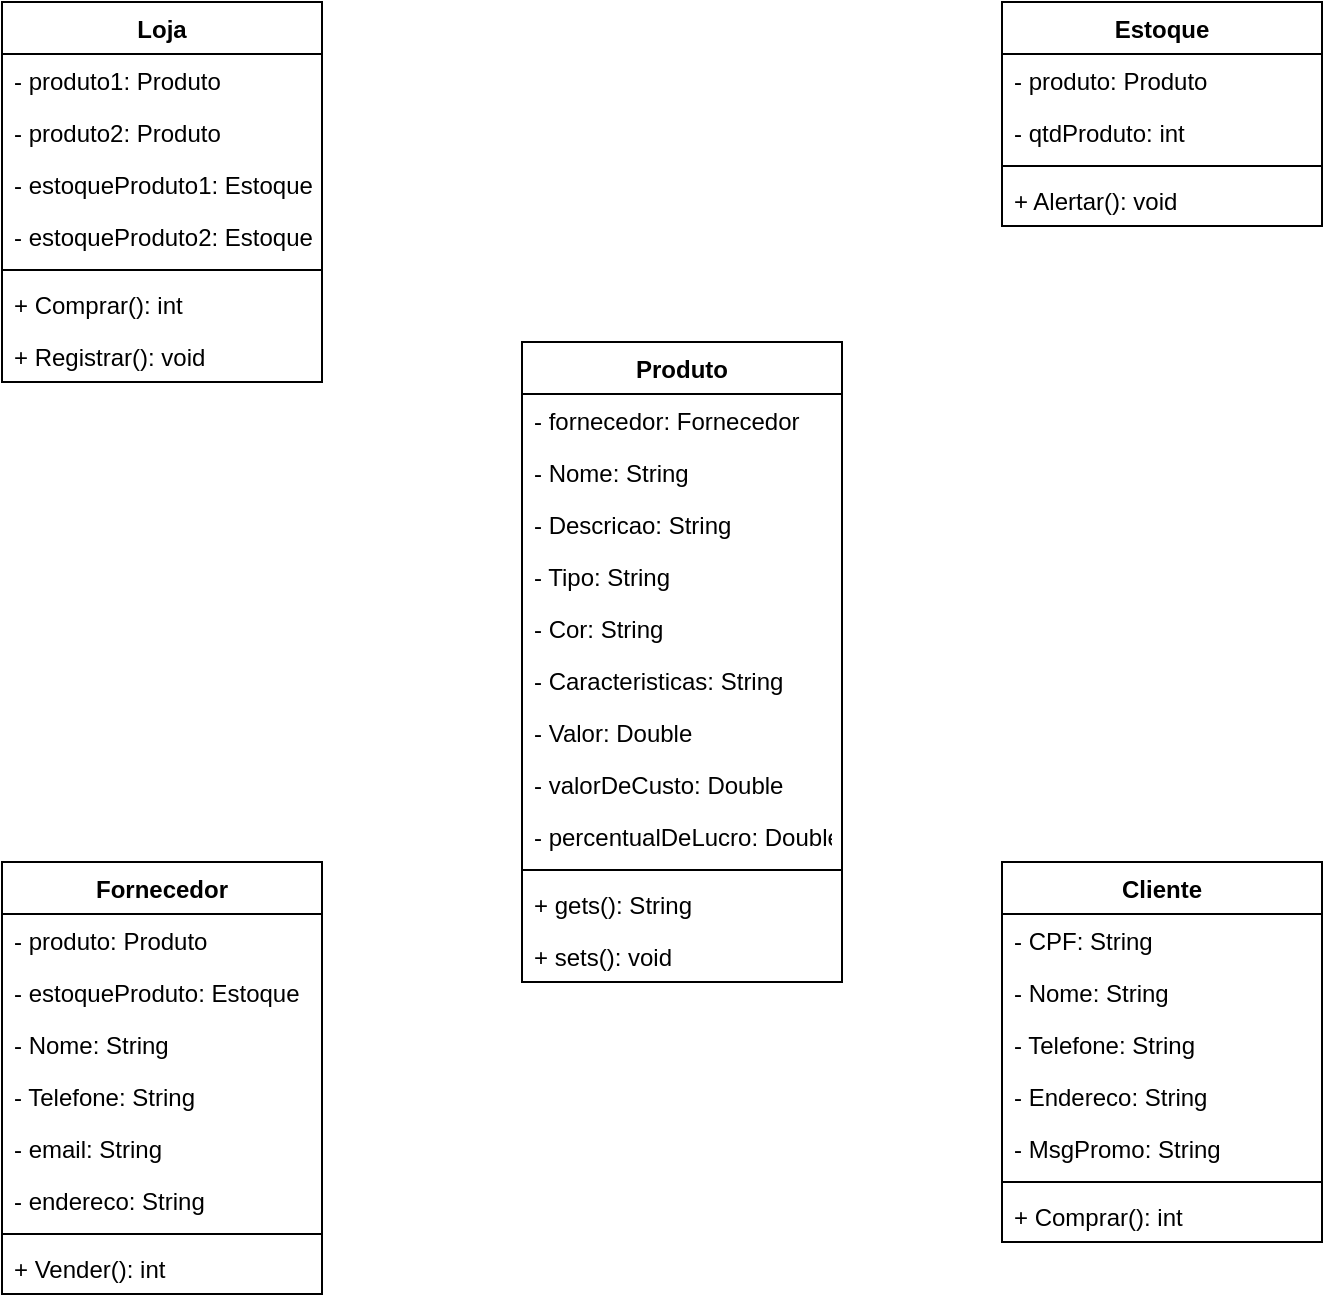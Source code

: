 <mxfile version="20.3.3" type="github">
  <diagram id="C5RBs43oDa-KdzZeNtuy" name="Page-1">
    <mxGraphModel dx="1422" dy="794" grid="1" gridSize="10" guides="1" tooltips="1" connect="1" arrows="1" fold="1" page="1" pageScale="1" pageWidth="827" pageHeight="1169" math="0" shadow="0">
      <root>
        <mxCell id="WIyWlLk6GJQsqaUBKTNV-0" />
        <mxCell id="WIyWlLk6GJQsqaUBKTNV-1" parent="WIyWlLk6GJQsqaUBKTNV-0" />
        <mxCell id="EBpQkNlJ8Tler6ktSp6Y-1" value="Loja" style="swimlane;fontStyle=1;align=center;verticalAlign=top;childLayout=stackLayout;horizontal=1;startSize=26;horizontalStack=0;resizeParent=1;resizeParentMax=0;resizeLast=0;collapsible=1;marginBottom=0;" parent="WIyWlLk6GJQsqaUBKTNV-1" vertex="1">
          <mxGeometry x="90" y="130" width="160" height="190" as="geometry" />
        </mxCell>
        <mxCell id="EBpQkNlJ8Tler6ktSp6Y-2" value="- produto1: Produto" style="text;strokeColor=none;fillColor=none;align=left;verticalAlign=top;spacingLeft=4;spacingRight=4;overflow=hidden;rotatable=0;points=[[0,0.5],[1,0.5]];portConstraint=eastwest;" parent="EBpQkNlJ8Tler6ktSp6Y-1" vertex="1">
          <mxGeometry y="26" width="160" height="26" as="geometry" />
        </mxCell>
        <mxCell id="EBpQkNlJ8Tler6ktSp6Y-3" value="- produto2: Produto" style="text;strokeColor=none;fillColor=none;align=left;verticalAlign=top;spacingLeft=4;spacingRight=4;overflow=hidden;rotatable=0;points=[[0,0.5],[1,0.5]];portConstraint=eastwest;" parent="EBpQkNlJ8Tler6ktSp6Y-1" vertex="1">
          <mxGeometry y="52" width="160" height="26" as="geometry" />
        </mxCell>
        <mxCell id="hcRRkCjjBLkZsx5Fc43L-36" value="- estoqueProduto1: Estoque" style="text;strokeColor=none;fillColor=none;align=left;verticalAlign=top;spacingLeft=4;spacingRight=4;overflow=hidden;rotatable=0;points=[[0,0.5],[1,0.5]];portConstraint=eastwest;" vertex="1" parent="EBpQkNlJ8Tler6ktSp6Y-1">
          <mxGeometry y="78" width="160" height="26" as="geometry" />
        </mxCell>
        <mxCell id="hcRRkCjjBLkZsx5Fc43L-37" value="- estoqueProduto2: Estoque" style="text;strokeColor=none;fillColor=none;align=left;verticalAlign=top;spacingLeft=4;spacingRight=4;overflow=hidden;rotatable=0;points=[[0,0.5],[1,0.5]];portConstraint=eastwest;" vertex="1" parent="EBpQkNlJ8Tler6ktSp6Y-1">
          <mxGeometry y="104" width="160" height="26" as="geometry" />
        </mxCell>
        <mxCell id="EBpQkNlJ8Tler6ktSp6Y-4" value="" style="line;strokeWidth=1;fillColor=none;align=left;verticalAlign=middle;spacingTop=-1;spacingLeft=3;spacingRight=3;rotatable=0;labelPosition=right;points=[];portConstraint=eastwest;" parent="EBpQkNlJ8Tler6ktSp6Y-1" vertex="1">
          <mxGeometry y="130" width="160" height="8" as="geometry" />
        </mxCell>
        <mxCell id="EBpQkNlJ8Tler6ktSp6Y-5" value="+ Comprar(): int" style="text;strokeColor=none;fillColor=none;align=left;verticalAlign=top;spacingLeft=4;spacingRight=4;overflow=hidden;rotatable=0;points=[[0,0.5],[1,0.5]];portConstraint=eastwest;" parent="EBpQkNlJ8Tler6ktSp6Y-1" vertex="1">
          <mxGeometry y="138" width="160" height="26" as="geometry" />
        </mxCell>
        <mxCell id="EBpQkNlJ8Tler6ktSp6Y-6" value="+ Registrar(): void" style="text;strokeColor=none;fillColor=none;align=left;verticalAlign=top;spacingLeft=4;spacingRight=4;overflow=hidden;rotatable=0;points=[[0,0.5],[1,0.5]];portConstraint=eastwest;" parent="EBpQkNlJ8Tler6ktSp6Y-1" vertex="1">
          <mxGeometry y="164" width="160" height="26" as="geometry" />
        </mxCell>
        <mxCell id="EBpQkNlJ8Tler6ktSp6Y-18" value="Fornecedor" style="swimlane;fontStyle=1;align=center;verticalAlign=top;childLayout=stackLayout;horizontal=1;startSize=26;horizontalStack=0;resizeParent=1;resizeParentMax=0;resizeLast=0;collapsible=1;marginBottom=0;" parent="WIyWlLk6GJQsqaUBKTNV-1" vertex="1">
          <mxGeometry x="90" y="560" width="160" height="216" as="geometry" />
        </mxCell>
        <mxCell id="EBpQkNlJ8Tler6ktSp6Y-19" value="- produto: Produto" style="text;strokeColor=none;fillColor=none;align=left;verticalAlign=top;spacingLeft=4;spacingRight=4;overflow=hidden;rotatable=0;points=[[0,0.5],[1,0.5]];portConstraint=eastwest;" parent="EBpQkNlJ8Tler6ktSp6Y-18" vertex="1">
          <mxGeometry y="26" width="160" height="26" as="geometry" />
        </mxCell>
        <mxCell id="hcRRkCjjBLkZsx5Fc43L-25" value="- estoqueProduto: Estoque" style="text;strokeColor=none;fillColor=none;align=left;verticalAlign=top;spacingLeft=4;spacingRight=4;overflow=hidden;rotatable=0;points=[[0,0.5],[1,0.5]];portConstraint=eastwest;" vertex="1" parent="EBpQkNlJ8Tler6ktSp6Y-18">
          <mxGeometry y="52" width="160" height="26" as="geometry" />
        </mxCell>
        <mxCell id="hcRRkCjjBLkZsx5Fc43L-24" value="- Nome: String" style="text;strokeColor=none;fillColor=none;align=left;verticalAlign=top;spacingLeft=4;spacingRight=4;overflow=hidden;rotatable=0;points=[[0,0.5],[1,0.5]];portConstraint=eastwest;" vertex="1" parent="EBpQkNlJ8Tler6ktSp6Y-18">
          <mxGeometry y="78" width="160" height="26" as="geometry" />
        </mxCell>
        <mxCell id="hcRRkCjjBLkZsx5Fc43L-21" value="- Telefone: String" style="text;strokeColor=none;fillColor=none;align=left;verticalAlign=top;spacingLeft=4;spacingRight=4;overflow=hidden;rotatable=0;points=[[0,0.5],[1,0.5]];portConstraint=eastwest;" vertex="1" parent="EBpQkNlJ8Tler6ktSp6Y-18">
          <mxGeometry y="104" width="160" height="26" as="geometry" />
        </mxCell>
        <mxCell id="hcRRkCjjBLkZsx5Fc43L-22" value="- email: String" style="text;strokeColor=none;fillColor=none;align=left;verticalAlign=top;spacingLeft=4;spacingRight=4;overflow=hidden;rotatable=0;points=[[0,0.5],[1,0.5]];portConstraint=eastwest;" vertex="1" parent="EBpQkNlJ8Tler6ktSp6Y-18">
          <mxGeometry y="130" width="160" height="26" as="geometry" />
        </mxCell>
        <mxCell id="hcRRkCjjBLkZsx5Fc43L-23" value="- endereco: String" style="text;strokeColor=none;fillColor=none;align=left;verticalAlign=top;spacingLeft=4;spacingRight=4;overflow=hidden;rotatable=0;points=[[0,0.5],[1,0.5]];portConstraint=eastwest;" vertex="1" parent="EBpQkNlJ8Tler6ktSp6Y-18">
          <mxGeometry y="156" width="160" height="26" as="geometry" />
        </mxCell>
        <mxCell id="EBpQkNlJ8Tler6ktSp6Y-20" value="" style="line;strokeWidth=1;fillColor=none;align=left;verticalAlign=middle;spacingTop=-1;spacingLeft=3;spacingRight=3;rotatable=0;labelPosition=right;points=[];portConstraint=eastwest;" parent="EBpQkNlJ8Tler6ktSp6Y-18" vertex="1">
          <mxGeometry y="182" width="160" height="8" as="geometry" />
        </mxCell>
        <mxCell id="EBpQkNlJ8Tler6ktSp6Y-21" value="+ Vender(): int" style="text;strokeColor=none;fillColor=none;align=left;verticalAlign=top;spacingLeft=4;spacingRight=4;overflow=hidden;rotatable=0;points=[[0,0.5],[1,0.5]];portConstraint=eastwest;" parent="EBpQkNlJ8Tler6ktSp6Y-18" vertex="1">
          <mxGeometry y="190" width="160" height="26" as="geometry" />
        </mxCell>
        <mxCell id="hcRRkCjjBLkZsx5Fc43L-0" value="Produto" style="swimlane;fontStyle=1;align=center;verticalAlign=top;childLayout=stackLayout;horizontal=1;startSize=26;horizontalStack=0;resizeParent=1;resizeParentMax=0;resizeLast=0;collapsible=1;marginBottom=0;" vertex="1" parent="WIyWlLk6GJQsqaUBKTNV-1">
          <mxGeometry x="350" y="300" width="160" height="320" as="geometry" />
        </mxCell>
        <mxCell id="hcRRkCjjBLkZsx5Fc43L-1" value="- fornecedor: Fornecedor&#xa;" style="text;strokeColor=none;fillColor=none;align=left;verticalAlign=top;spacingLeft=4;spacingRight=4;overflow=hidden;rotatable=0;points=[[0,0.5],[1,0.5]];portConstraint=eastwest;" vertex="1" parent="hcRRkCjjBLkZsx5Fc43L-0">
          <mxGeometry y="26" width="160" height="26" as="geometry" />
        </mxCell>
        <mxCell id="hcRRkCjjBLkZsx5Fc43L-39" value="- Nome: String&#xa;" style="text;strokeColor=none;fillColor=none;align=left;verticalAlign=top;spacingLeft=4;spacingRight=4;overflow=hidden;rotatable=0;points=[[0,0.5],[1,0.5]];portConstraint=eastwest;" vertex="1" parent="hcRRkCjjBLkZsx5Fc43L-0">
          <mxGeometry y="52" width="160" height="26" as="geometry" />
        </mxCell>
        <mxCell id="hcRRkCjjBLkZsx5Fc43L-14" value="- Descricao: String" style="text;strokeColor=none;fillColor=none;align=left;verticalAlign=top;spacingLeft=4;spacingRight=4;overflow=hidden;rotatable=0;points=[[0,0.5],[1,0.5]];portConstraint=eastwest;" vertex="1" parent="hcRRkCjjBLkZsx5Fc43L-0">
          <mxGeometry y="78" width="160" height="26" as="geometry" />
        </mxCell>
        <mxCell id="hcRRkCjjBLkZsx5Fc43L-15" value="- Tipo: String" style="text;strokeColor=none;fillColor=none;align=left;verticalAlign=top;spacingLeft=4;spacingRight=4;overflow=hidden;rotatable=0;points=[[0,0.5],[1,0.5]];portConstraint=eastwest;" vertex="1" parent="hcRRkCjjBLkZsx5Fc43L-0">
          <mxGeometry y="104" width="160" height="26" as="geometry" />
        </mxCell>
        <mxCell id="hcRRkCjjBLkZsx5Fc43L-16" value="- Cor: String" style="text;strokeColor=none;fillColor=none;align=left;verticalAlign=top;spacingLeft=4;spacingRight=4;overflow=hidden;rotatable=0;points=[[0,0.5],[1,0.5]];portConstraint=eastwest;" vertex="1" parent="hcRRkCjjBLkZsx5Fc43L-0">
          <mxGeometry y="130" width="160" height="26" as="geometry" />
        </mxCell>
        <mxCell id="hcRRkCjjBLkZsx5Fc43L-17" value="- Caracteristicas: String" style="text;strokeColor=none;fillColor=none;align=left;verticalAlign=top;spacingLeft=4;spacingRight=4;overflow=hidden;rotatable=0;points=[[0,0.5],[1,0.5]];portConstraint=eastwest;" vertex="1" parent="hcRRkCjjBLkZsx5Fc43L-0">
          <mxGeometry y="156" width="160" height="26" as="geometry" />
        </mxCell>
        <mxCell id="hcRRkCjjBLkZsx5Fc43L-2" value="- Valor: Double" style="text;strokeColor=none;fillColor=none;align=left;verticalAlign=top;spacingLeft=4;spacingRight=4;overflow=hidden;rotatable=0;points=[[0,0.5],[1,0.5]];portConstraint=eastwest;" vertex="1" parent="hcRRkCjjBLkZsx5Fc43L-0">
          <mxGeometry y="182" width="160" height="26" as="geometry" />
        </mxCell>
        <mxCell id="hcRRkCjjBLkZsx5Fc43L-19" value="- valorDeCusto: Double" style="text;strokeColor=none;fillColor=none;align=left;verticalAlign=top;spacingLeft=4;spacingRight=4;overflow=hidden;rotatable=0;points=[[0,0.5],[1,0.5]];portConstraint=eastwest;" vertex="1" parent="hcRRkCjjBLkZsx5Fc43L-0">
          <mxGeometry y="208" width="160" height="26" as="geometry" />
        </mxCell>
        <mxCell id="hcRRkCjjBLkZsx5Fc43L-18" value="- percentualDeLucro: Double" style="text;strokeColor=none;fillColor=none;align=left;verticalAlign=top;spacingLeft=4;spacingRight=4;overflow=hidden;rotatable=0;points=[[0,0.5],[1,0.5]];portConstraint=eastwest;" vertex="1" parent="hcRRkCjjBLkZsx5Fc43L-0">
          <mxGeometry y="234" width="160" height="26" as="geometry" />
        </mxCell>
        <mxCell id="hcRRkCjjBLkZsx5Fc43L-3" value="" style="line;strokeWidth=1;fillColor=none;align=left;verticalAlign=middle;spacingTop=-1;spacingLeft=3;spacingRight=3;rotatable=0;labelPosition=right;points=[];portConstraint=eastwest;" vertex="1" parent="hcRRkCjjBLkZsx5Fc43L-0">
          <mxGeometry y="260" width="160" height="8" as="geometry" />
        </mxCell>
        <mxCell id="hcRRkCjjBLkZsx5Fc43L-4" value="+ gets(): String" style="text;strokeColor=none;fillColor=none;align=left;verticalAlign=top;spacingLeft=4;spacingRight=4;overflow=hidden;rotatable=0;points=[[0,0.5],[1,0.5]];portConstraint=eastwest;" vertex="1" parent="hcRRkCjjBLkZsx5Fc43L-0">
          <mxGeometry y="268" width="160" height="26" as="geometry" />
        </mxCell>
        <mxCell id="hcRRkCjjBLkZsx5Fc43L-5" value="+ sets(): void" style="text;strokeColor=none;fillColor=none;align=left;verticalAlign=top;spacingLeft=4;spacingRight=4;overflow=hidden;rotatable=0;points=[[0,0.5],[1,0.5]];portConstraint=eastwest;" vertex="1" parent="hcRRkCjjBLkZsx5Fc43L-0">
          <mxGeometry y="294" width="160" height="26" as="geometry" />
        </mxCell>
        <mxCell id="hcRRkCjjBLkZsx5Fc43L-6" value="Cliente" style="swimlane;fontStyle=1;align=center;verticalAlign=top;childLayout=stackLayout;horizontal=1;startSize=26;horizontalStack=0;resizeParent=1;resizeParentMax=0;resizeLast=0;collapsible=1;marginBottom=0;" vertex="1" parent="WIyWlLk6GJQsqaUBKTNV-1">
          <mxGeometry x="590" y="560" width="160" height="190" as="geometry" />
        </mxCell>
        <mxCell id="hcRRkCjjBLkZsx5Fc43L-7" value="- CPF: String" style="text;strokeColor=none;fillColor=none;align=left;verticalAlign=top;spacingLeft=4;spacingRight=4;overflow=hidden;rotatable=0;points=[[0,0.5],[1,0.5]];portConstraint=eastwest;" vertex="1" parent="hcRRkCjjBLkZsx5Fc43L-6">
          <mxGeometry y="26" width="160" height="26" as="geometry" />
        </mxCell>
        <mxCell id="hcRRkCjjBLkZsx5Fc43L-8" value="- Nome: String" style="text;strokeColor=none;fillColor=none;align=left;verticalAlign=top;spacingLeft=4;spacingRight=4;overflow=hidden;rotatable=0;points=[[0,0.5],[1,0.5]];portConstraint=eastwest;" vertex="1" parent="hcRRkCjjBLkZsx5Fc43L-6">
          <mxGeometry y="52" width="160" height="26" as="geometry" />
        </mxCell>
        <mxCell id="hcRRkCjjBLkZsx5Fc43L-26" value="- Telefone: String" style="text;strokeColor=none;fillColor=none;align=left;verticalAlign=top;spacingLeft=4;spacingRight=4;overflow=hidden;rotatable=0;points=[[0,0.5],[1,0.5]];portConstraint=eastwest;" vertex="1" parent="hcRRkCjjBLkZsx5Fc43L-6">
          <mxGeometry y="78" width="160" height="26" as="geometry" />
        </mxCell>
        <mxCell id="hcRRkCjjBLkZsx5Fc43L-27" value="- Endereco: String" style="text;strokeColor=none;fillColor=none;align=left;verticalAlign=top;spacingLeft=4;spacingRight=4;overflow=hidden;rotatable=0;points=[[0,0.5],[1,0.5]];portConstraint=eastwest;" vertex="1" parent="hcRRkCjjBLkZsx5Fc43L-6">
          <mxGeometry y="104" width="160" height="26" as="geometry" />
        </mxCell>
        <mxCell id="hcRRkCjjBLkZsx5Fc43L-28" value="- MsgPromo: String" style="text;strokeColor=none;fillColor=none;align=left;verticalAlign=top;spacingLeft=4;spacingRight=4;overflow=hidden;rotatable=0;points=[[0,0.5],[1,0.5]];portConstraint=eastwest;" vertex="1" parent="hcRRkCjjBLkZsx5Fc43L-6">
          <mxGeometry y="130" width="160" height="26" as="geometry" />
        </mxCell>
        <mxCell id="hcRRkCjjBLkZsx5Fc43L-9" value="" style="line;strokeWidth=1;fillColor=none;align=left;verticalAlign=middle;spacingTop=-1;spacingLeft=3;spacingRight=3;rotatable=0;labelPosition=right;points=[];portConstraint=eastwest;" vertex="1" parent="hcRRkCjjBLkZsx5Fc43L-6">
          <mxGeometry y="156" width="160" height="8" as="geometry" />
        </mxCell>
        <mxCell id="hcRRkCjjBLkZsx5Fc43L-10" value="+ Comprar(): int" style="text;strokeColor=none;fillColor=none;align=left;verticalAlign=top;spacingLeft=4;spacingRight=4;overflow=hidden;rotatable=0;points=[[0,0.5],[1,0.5]];portConstraint=eastwest;" vertex="1" parent="hcRRkCjjBLkZsx5Fc43L-6">
          <mxGeometry y="164" width="160" height="26" as="geometry" />
        </mxCell>
        <mxCell id="hcRRkCjjBLkZsx5Fc43L-29" value="Estoque" style="swimlane;fontStyle=1;align=center;verticalAlign=top;childLayout=stackLayout;horizontal=1;startSize=26;horizontalStack=0;resizeParent=1;resizeParentMax=0;resizeLast=0;collapsible=1;marginBottom=0;" vertex="1" parent="WIyWlLk6GJQsqaUBKTNV-1">
          <mxGeometry x="590" y="130" width="160" height="112" as="geometry" />
        </mxCell>
        <mxCell id="hcRRkCjjBLkZsx5Fc43L-30" value="- produto: Produto" style="text;strokeColor=none;fillColor=none;align=left;verticalAlign=top;spacingLeft=4;spacingRight=4;overflow=hidden;rotatable=0;points=[[0,0.5],[1,0.5]];portConstraint=eastwest;" vertex="1" parent="hcRRkCjjBLkZsx5Fc43L-29">
          <mxGeometry y="26" width="160" height="26" as="geometry" />
        </mxCell>
        <mxCell id="hcRRkCjjBLkZsx5Fc43L-32" value="- qtdProduto: int" style="text;strokeColor=none;fillColor=none;align=left;verticalAlign=top;spacingLeft=4;spacingRight=4;overflow=hidden;rotatable=0;points=[[0,0.5],[1,0.5]];portConstraint=eastwest;" vertex="1" parent="hcRRkCjjBLkZsx5Fc43L-29">
          <mxGeometry y="52" width="160" height="26" as="geometry" />
        </mxCell>
        <mxCell id="hcRRkCjjBLkZsx5Fc43L-33" value="" style="line;strokeWidth=1;fillColor=none;align=left;verticalAlign=middle;spacingTop=-1;spacingLeft=3;spacingRight=3;rotatable=0;labelPosition=right;points=[];portConstraint=eastwest;" vertex="1" parent="hcRRkCjjBLkZsx5Fc43L-29">
          <mxGeometry y="78" width="160" height="8" as="geometry" />
        </mxCell>
        <mxCell id="hcRRkCjjBLkZsx5Fc43L-35" value="+ Alertar(): void" style="text;strokeColor=none;fillColor=none;align=left;verticalAlign=top;spacingLeft=4;spacingRight=4;overflow=hidden;rotatable=0;points=[[0,0.5],[1,0.5]];portConstraint=eastwest;" vertex="1" parent="hcRRkCjjBLkZsx5Fc43L-29">
          <mxGeometry y="86" width="160" height="26" as="geometry" />
        </mxCell>
      </root>
    </mxGraphModel>
  </diagram>
</mxfile>
